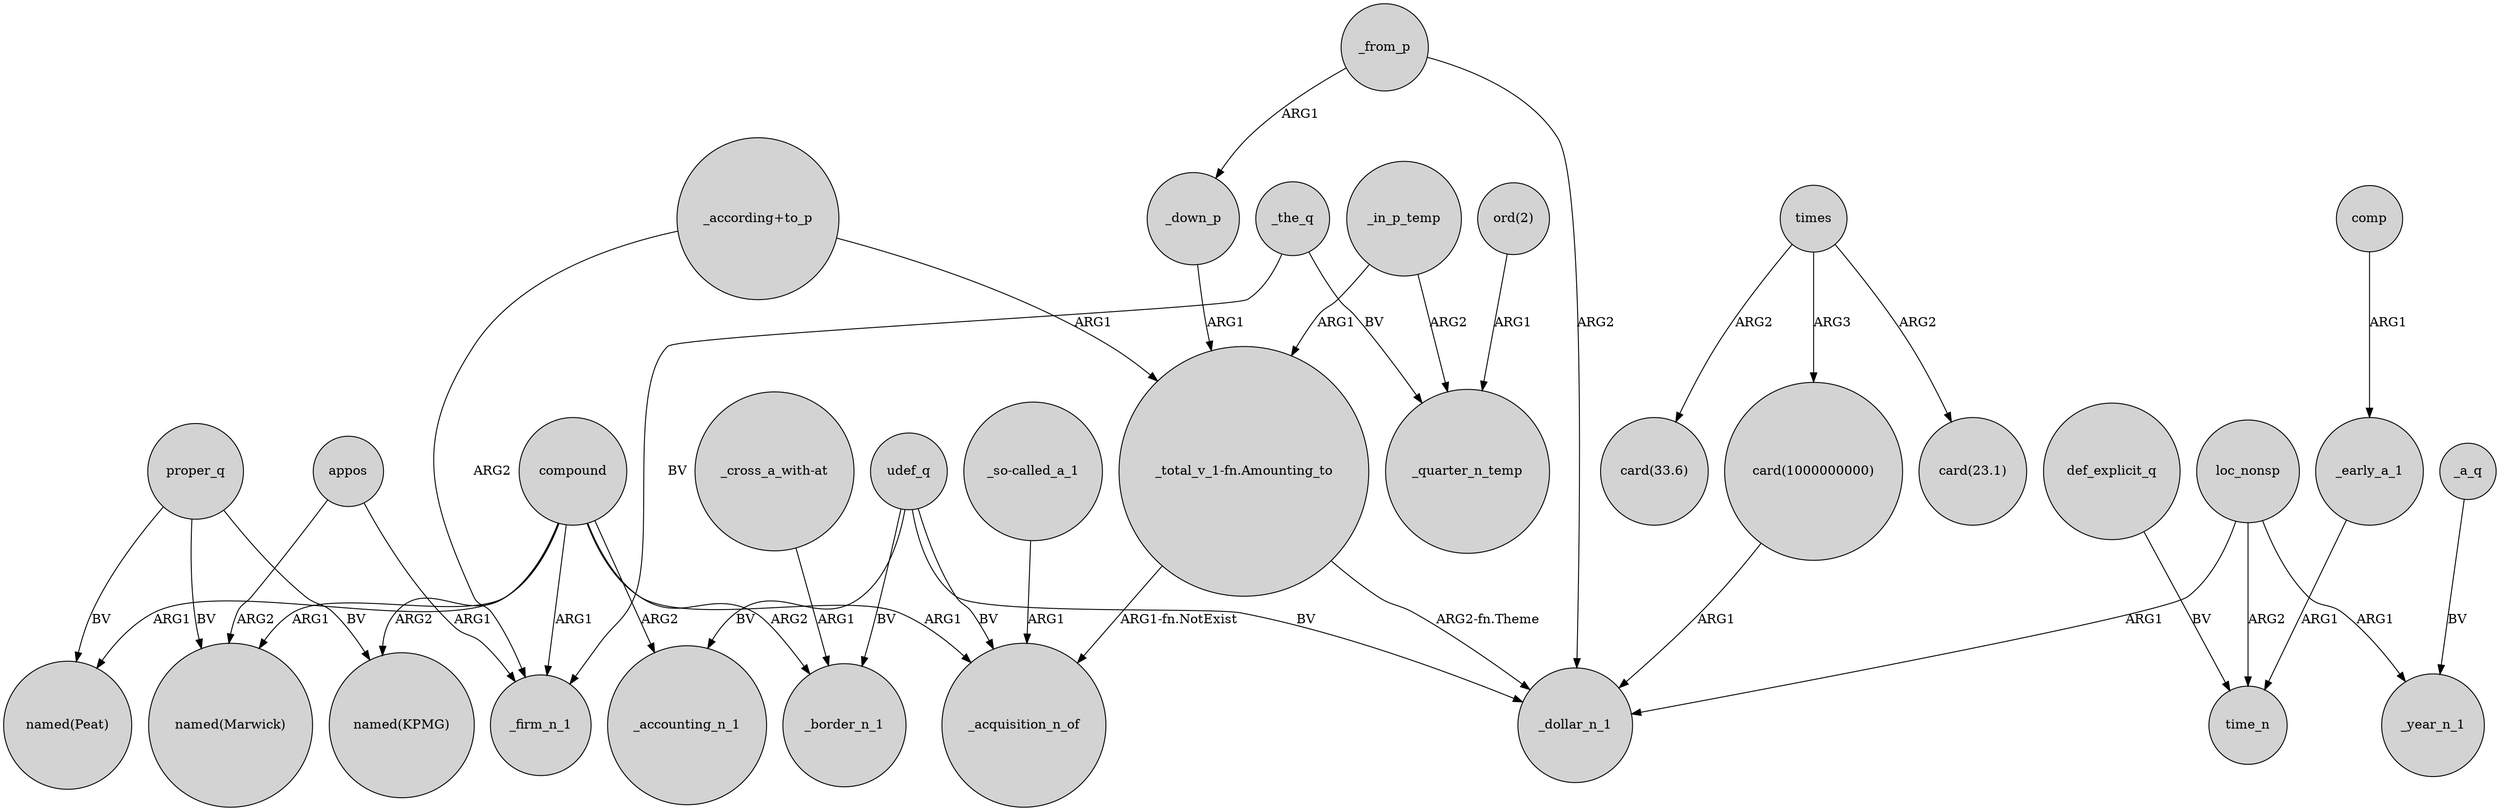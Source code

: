 digraph {
	node [shape=circle style=filled]
	udef_q -> _border_n_1 [label=BV]
	proper_q -> "named(Peat)" [label=BV]
	def_explicit_q -> time_n [label=BV]
	"_according+to_p" -> _firm_n_1 [label=ARG2]
	loc_nonsp -> _year_n_1 [label=ARG1]
	_from_p -> _down_p [label=ARG1]
	_the_q -> _quarter_n_temp [label=BV]
	"ord(2)" -> _quarter_n_temp [label=ARG1]
	appos -> "named(Marwick)" [label=ARG2]
	compound -> _border_n_1 [label=ARG2]
	compound -> "named(Peat)" [label=ARG1]
	_in_p_temp -> "_total_v_1-fn.Amounting_to" [label=ARG1]
	"_according+to_p" -> "_total_v_1-fn.Amounting_to" [label=ARG1]
	_in_p_temp -> _quarter_n_temp [label=ARG2]
	times -> "card(23.1)" [label=ARG2]
	"_cross_a_with-at" -> _border_n_1 [label=ARG1]
	times -> "card(1000000000)" [label=ARG3]
	loc_nonsp -> time_n [label=ARG2]
	udef_q -> _acquisition_n_of [label=BV]
	times -> "card(33.6)" [label=ARG2]
	"_total_v_1-fn.Amounting_to" -> _acquisition_n_of [label="ARG1-fn.NotExist"]
	compound -> _firm_n_1 [label=ARG1]
	compound -> "named(KPMG)" [label=ARG2]
	_the_q -> _firm_n_1 [label=BV]
	_early_a_1 -> time_n [label=ARG1]
	proper_q -> "named(Marwick)" [label=BV]
	compound -> "named(Marwick)" [label=ARG1]
	_down_p -> "_total_v_1-fn.Amounting_to" [label=ARG1]
	_a_q -> _year_n_1 [label=BV]
	"_so-called_a_1" -> _acquisition_n_of [label=ARG1]
	compound -> _accounting_n_1 [label=ARG2]
	"card(1000000000)" -> _dollar_n_1 [label=ARG1]
	_from_p -> _dollar_n_1 [label=ARG2]
	loc_nonsp -> _dollar_n_1 [label=ARG1]
	udef_q -> _accounting_n_1 [label=BV]
	compound -> _acquisition_n_of [label=ARG1]
	"_total_v_1-fn.Amounting_to" -> _dollar_n_1 [label="ARG2-fn.Theme"]
	proper_q -> "named(KPMG)" [label=BV]
	comp -> _early_a_1 [label=ARG1]
	udef_q -> _dollar_n_1 [label=BV]
	appos -> _firm_n_1 [label=ARG1]
}
